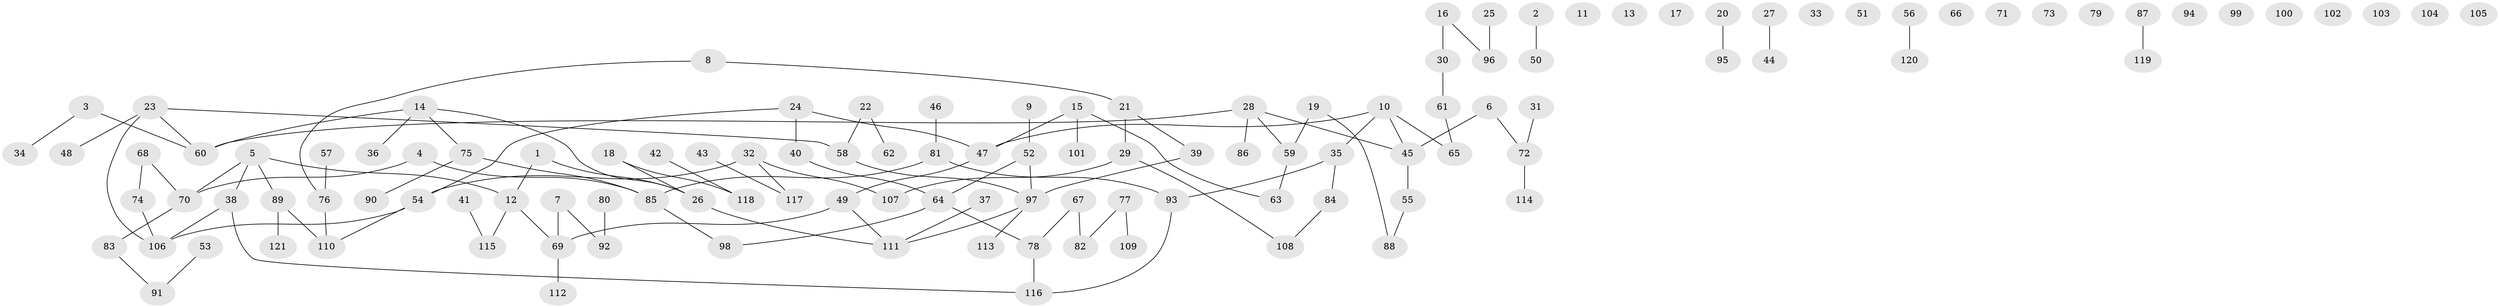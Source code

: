 // Generated by graph-tools (version 1.1) at 2025/49/03/09/25 03:49:12]
// undirected, 121 vertices, 117 edges
graph export_dot {
graph [start="1"]
  node [color=gray90,style=filled];
  1;
  2;
  3;
  4;
  5;
  6;
  7;
  8;
  9;
  10;
  11;
  12;
  13;
  14;
  15;
  16;
  17;
  18;
  19;
  20;
  21;
  22;
  23;
  24;
  25;
  26;
  27;
  28;
  29;
  30;
  31;
  32;
  33;
  34;
  35;
  36;
  37;
  38;
  39;
  40;
  41;
  42;
  43;
  44;
  45;
  46;
  47;
  48;
  49;
  50;
  51;
  52;
  53;
  54;
  55;
  56;
  57;
  58;
  59;
  60;
  61;
  62;
  63;
  64;
  65;
  66;
  67;
  68;
  69;
  70;
  71;
  72;
  73;
  74;
  75;
  76;
  77;
  78;
  79;
  80;
  81;
  82;
  83;
  84;
  85;
  86;
  87;
  88;
  89;
  90;
  91;
  92;
  93;
  94;
  95;
  96;
  97;
  98;
  99;
  100;
  101;
  102;
  103;
  104;
  105;
  106;
  107;
  108;
  109;
  110;
  111;
  112;
  113;
  114;
  115;
  116;
  117;
  118;
  119;
  120;
  121;
  1 -- 12;
  1 -- 26;
  2 -- 50;
  3 -- 34;
  3 -- 60;
  4 -- 70;
  4 -- 85;
  5 -- 12;
  5 -- 38;
  5 -- 70;
  5 -- 89;
  6 -- 45;
  6 -- 72;
  7 -- 69;
  7 -- 92;
  8 -- 21;
  8 -- 76;
  9 -- 52;
  10 -- 35;
  10 -- 45;
  10 -- 47;
  10 -- 65;
  12 -- 69;
  12 -- 115;
  14 -- 26;
  14 -- 36;
  14 -- 60;
  14 -- 75;
  15 -- 47;
  15 -- 63;
  15 -- 101;
  16 -- 30;
  16 -- 96;
  18 -- 26;
  18 -- 118;
  19 -- 59;
  19 -- 88;
  20 -- 95;
  21 -- 29;
  21 -- 39;
  22 -- 58;
  22 -- 62;
  23 -- 48;
  23 -- 58;
  23 -- 60;
  23 -- 106;
  24 -- 40;
  24 -- 47;
  24 -- 54;
  25 -- 96;
  26 -- 111;
  27 -- 44;
  28 -- 45;
  28 -- 59;
  28 -- 60;
  28 -- 86;
  29 -- 107;
  29 -- 108;
  30 -- 61;
  31 -- 72;
  32 -- 54;
  32 -- 107;
  32 -- 117;
  35 -- 84;
  35 -- 93;
  37 -- 111;
  38 -- 106;
  38 -- 116;
  39 -- 97;
  40 -- 64;
  41 -- 115;
  42 -- 118;
  43 -- 117;
  45 -- 55;
  46 -- 81;
  47 -- 49;
  49 -- 69;
  49 -- 111;
  52 -- 64;
  52 -- 97;
  53 -- 91;
  54 -- 106;
  54 -- 110;
  55 -- 88;
  56 -- 120;
  57 -- 76;
  58 -- 97;
  59 -- 63;
  61 -- 65;
  64 -- 78;
  64 -- 98;
  67 -- 78;
  67 -- 82;
  68 -- 70;
  68 -- 74;
  69 -- 112;
  70 -- 83;
  72 -- 114;
  74 -- 106;
  75 -- 85;
  75 -- 90;
  76 -- 110;
  77 -- 82;
  77 -- 109;
  78 -- 116;
  80 -- 92;
  81 -- 85;
  81 -- 93;
  83 -- 91;
  84 -- 108;
  85 -- 98;
  87 -- 119;
  89 -- 110;
  89 -- 121;
  93 -- 116;
  97 -- 111;
  97 -- 113;
}
